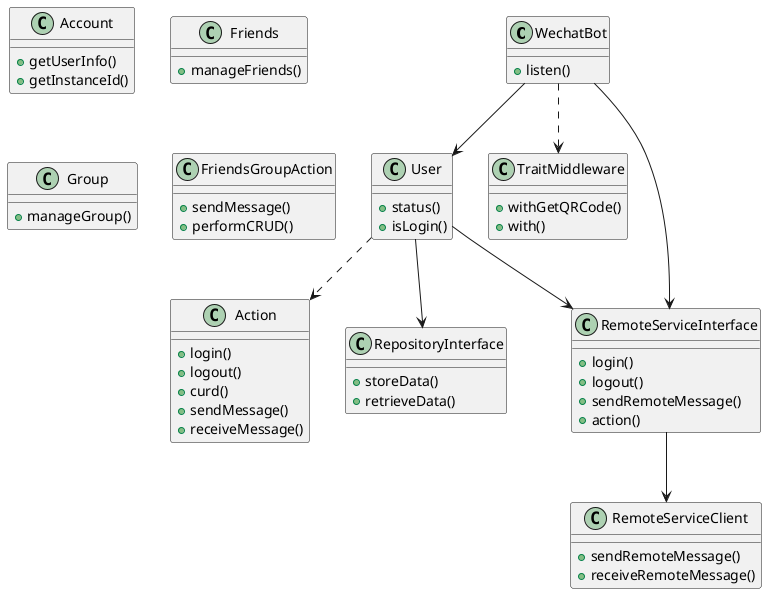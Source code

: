 @startuml

class WechatBot {
    +listen()
}

class User {
    +status()
    +isLogin()
}

class Account {
    +getUserInfo()
    +getInstanceId()
}

class Action {
     +login()
     +logout()
     +curd()
     +sendMessage()
     +receiveMessage()
}


class TraitMiddleware {
    +withGetQRCode()
    +with()
}

class Friends {
    +manageFriends()
}

class Group {
    +manageGroup()
}

class FriendsGroupAction {
    +sendMessage()
    +performCRUD()
}

class RemoteServiceClient {
    +sendRemoteMessage()
    +receiveRemoteMessage()
}

class RemoteServiceInterface {
    +login()
    +logout()
    +sendRemoteMessage()
    +action()
}

class RepositoryInterface {
    +storeData()
    +retrieveData()
}
WechatBot ..> TraitMiddleware
WechatBot --> User
WechatBot --> RemoteServiceInterface
User ..> Action
User --> RepositoryInterface
User --> RemoteServiceInterface
RemoteServiceInterface --> RemoteServiceClient
'WechatBot --> AddressList
'WechatBot --> Friend
'WechatBot --> Group
'WechatBot --> FriendsGroupAction
'WechatBot --> RemoteServiceClient
'
'UserAction --> RepositoryInterface
'AddressList --> RepositoryInterface
'Friend --> RepositoryInterface
'Group --> RepositoryInterface
'FriendsGroupAction --> RemoteServiceClient
'
'RemoteServiceClient --> RemoteServiceInterface
'RemoteServiceInterface --> WechatBot

@enduml
